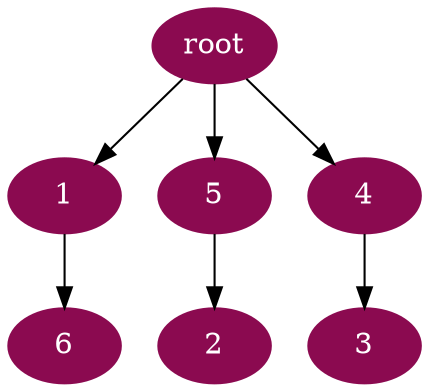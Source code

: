 digraph G {
node [color=deeppink4, style=filled, fontcolor=white];
"root" -> 1;
5 -> 2;
4 -> 3;
"root" -> 4;
"root" -> 5;
1 -> 6;
}
